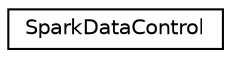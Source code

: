 digraph "Graphical Class Hierarchy"
{
 // LATEX_PDF_SIZE
  edge [fontname="Helvetica",fontsize="10",labelfontname="Helvetica",labelfontsize="10"];
  node [fontname="Helvetica",fontsize="10",shape=record];
  rankdir="LR";
  Node0 [label="SparkDataControl",height=0.2,width=0.4,color="black", fillcolor="white", style="filled",URL="$class_spark_data_control.html",tooltip=" "];
}
